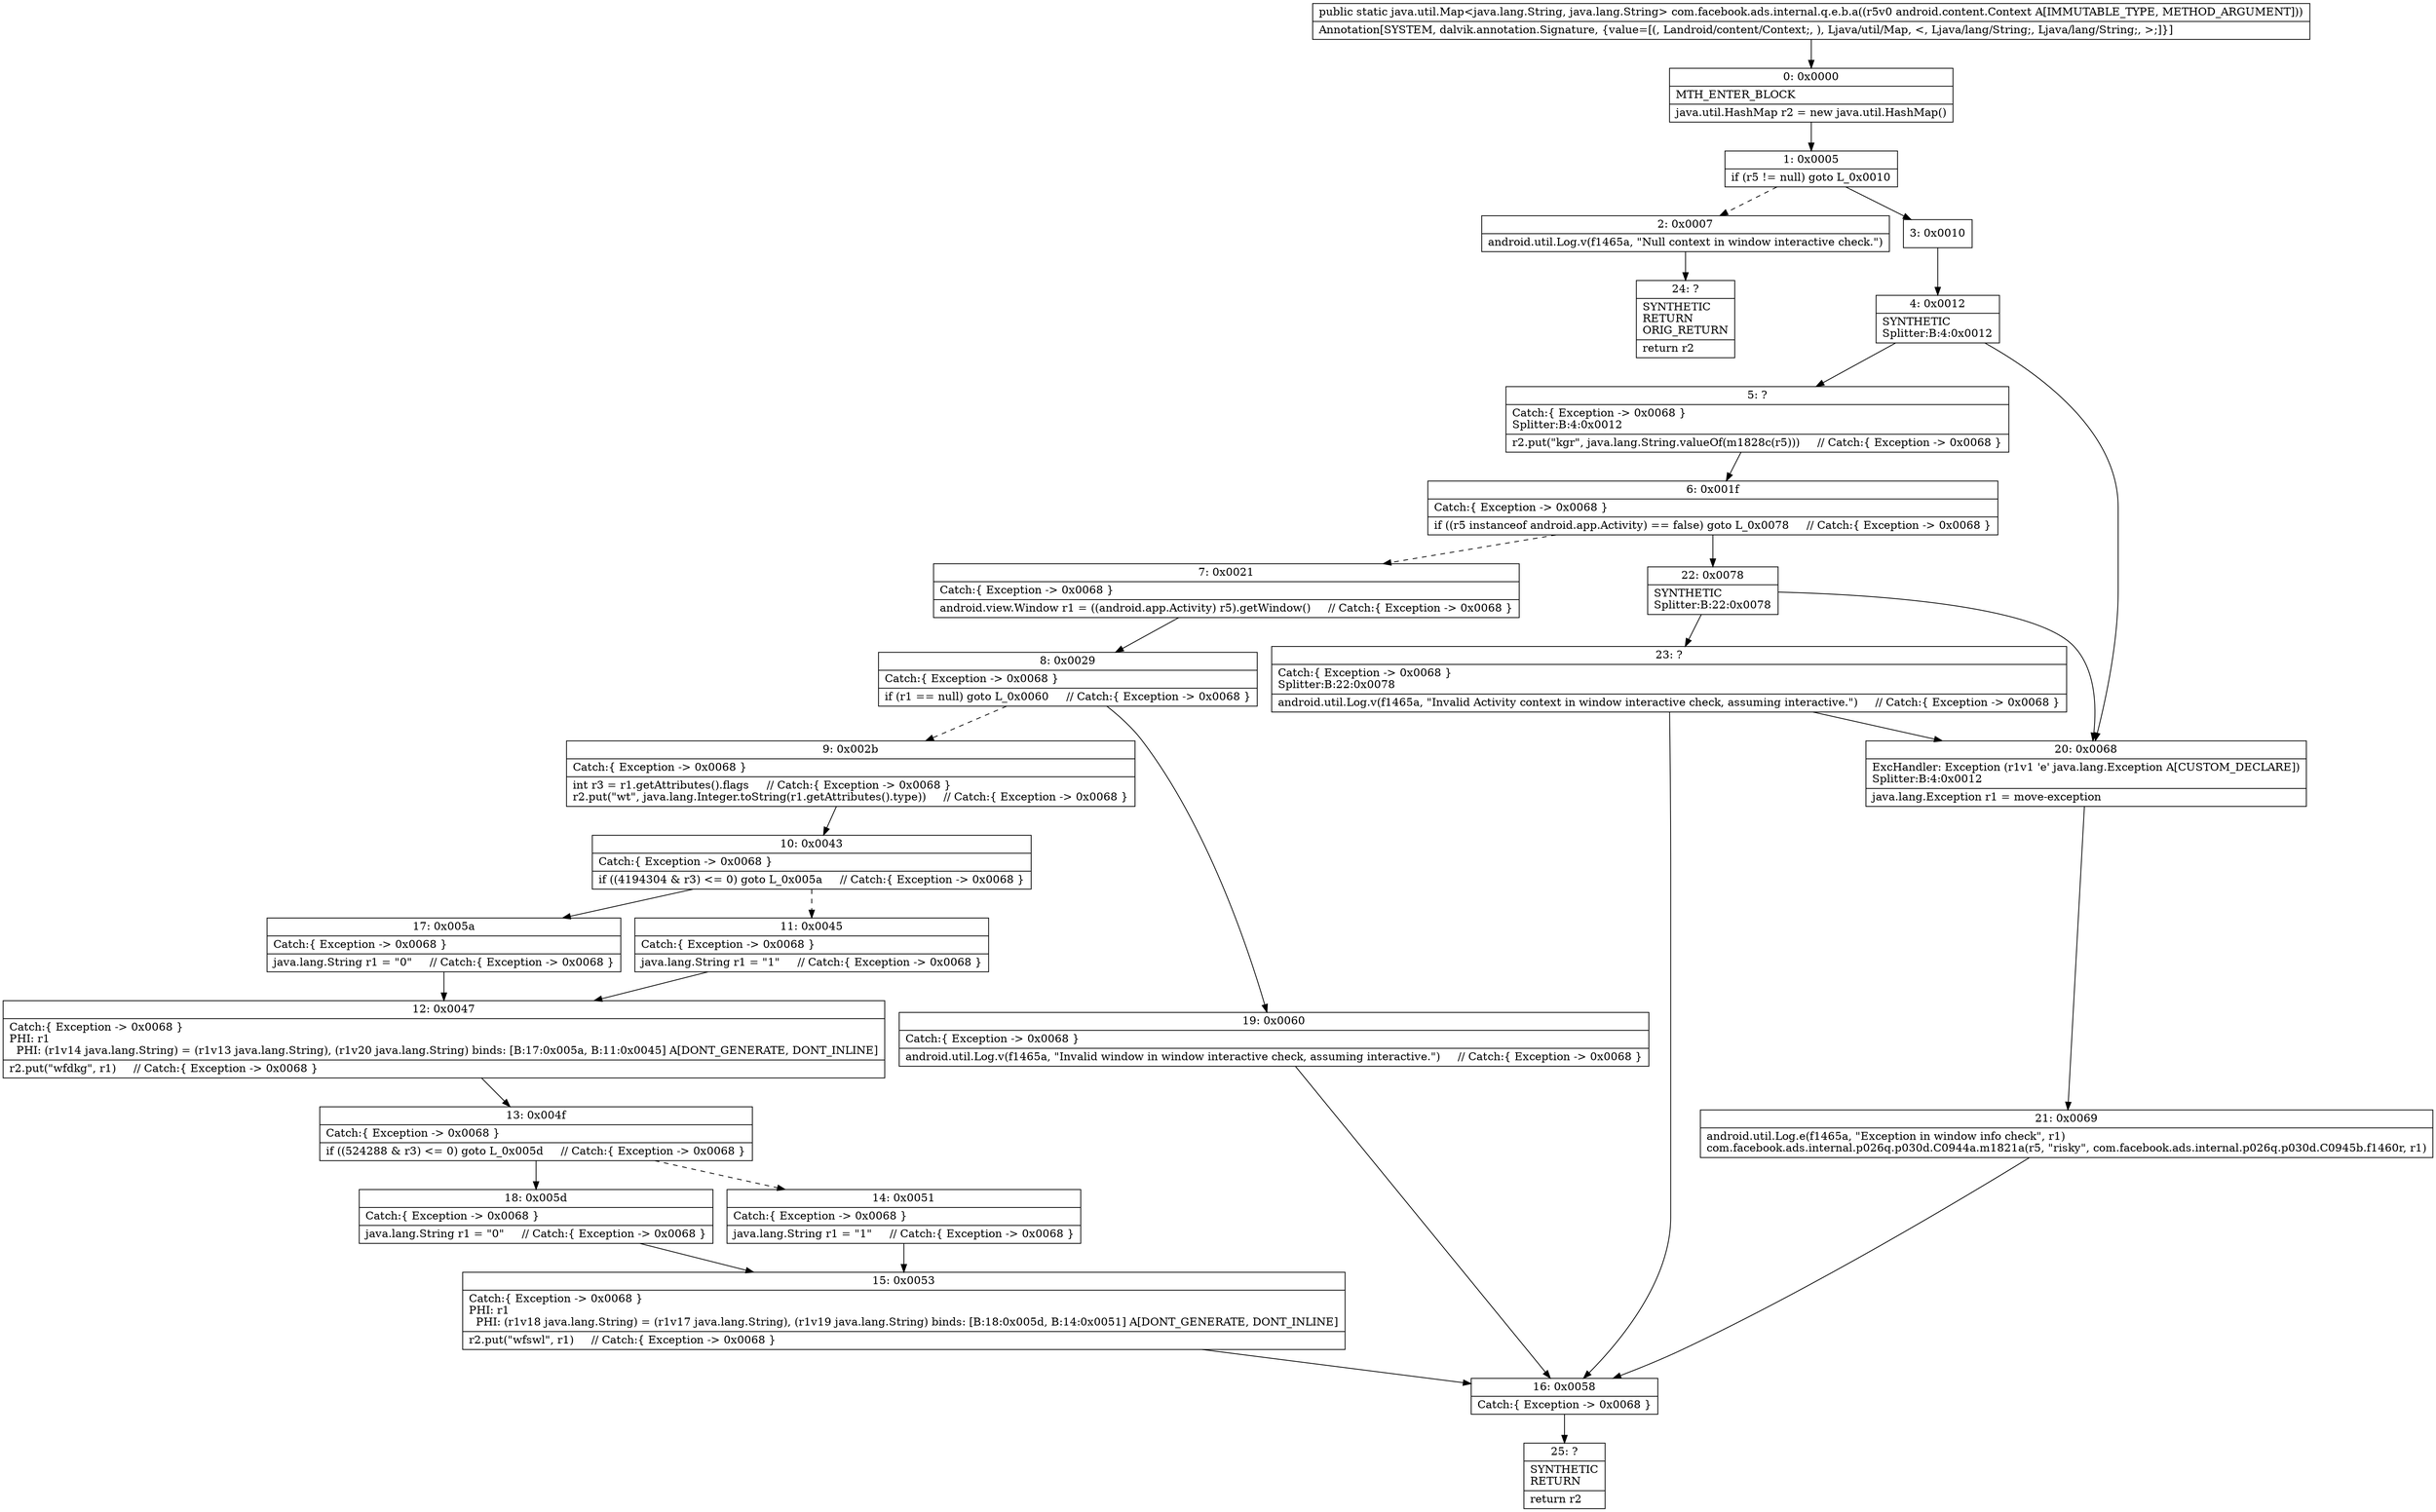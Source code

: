 digraph "CFG forcom.facebook.ads.internal.q.e.b.a(Landroid\/content\/Context;)Ljava\/util\/Map;" {
Node_0 [shape=record,label="{0\:\ 0x0000|MTH_ENTER_BLOCK\l|java.util.HashMap r2 = new java.util.HashMap()\l}"];
Node_1 [shape=record,label="{1\:\ 0x0005|if (r5 != null) goto L_0x0010\l}"];
Node_2 [shape=record,label="{2\:\ 0x0007|android.util.Log.v(f1465a, \"Null context in window interactive check.\")\l}"];
Node_3 [shape=record,label="{3\:\ 0x0010}"];
Node_4 [shape=record,label="{4\:\ 0x0012|SYNTHETIC\lSplitter:B:4:0x0012\l}"];
Node_5 [shape=record,label="{5\:\ ?|Catch:\{ Exception \-\> 0x0068 \}\lSplitter:B:4:0x0012\l|r2.put(\"kgr\", java.lang.String.valueOf(m1828c(r5)))     \/\/ Catch:\{ Exception \-\> 0x0068 \}\l}"];
Node_6 [shape=record,label="{6\:\ 0x001f|Catch:\{ Exception \-\> 0x0068 \}\l|if ((r5 instanceof android.app.Activity) == false) goto L_0x0078     \/\/ Catch:\{ Exception \-\> 0x0068 \}\l}"];
Node_7 [shape=record,label="{7\:\ 0x0021|Catch:\{ Exception \-\> 0x0068 \}\l|android.view.Window r1 = ((android.app.Activity) r5).getWindow()     \/\/ Catch:\{ Exception \-\> 0x0068 \}\l}"];
Node_8 [shape=record,label="{8\:\ 0x0029|Catch:\{ Exception \-\> 0x0068 \}\l|if (r1 == null) goto L_0x0060     \/\/ Catch:\{ Exception \-\> 0x0068 \}\l}"];
Node_9 [shape=record,label="{9\:\ 0x002b|Catch:\{ Exception \-\> 0x0068 \}\l|int r3 = r1.getAttributes().flags     \/\/ Catch:\{ Exception \-\> 0x0068 \}\lr2.put(\"wt\", java.lang.Integer.toString(r1.getAttributes().type))     \/\/ Catch:\{ Exception \-\> 0x0068 \}\l}"];
Node_10 [shape=record,label="{10\:\ 0x0043|Catch:\{ Exception \-\> 0x0068 \}\l|if ((4194304 & r3) \<= 0) goto L_0x005a     \/\/ Catch:\{ Exception \-\> 0x0068 \}\l}"];
Node_11 [shape=record,label="{11\:\ 0x0045|Catch:\{ Exception \-\> 0x0068 \}\l|java.lang.String r1 = \"1\"     \/\/ Catch:\{ Exception \-\> 0x0068 \}\l}"];
Node_12 [shape=record,label="{12\:\ 0x0047|Catch:\{ Exception \-\> 0x0068 \}\lPHI: r1 \l  PHI: (r1v14 java.lang.String) = (r1v13 java.lang.String), (r1v20 java.lang.String) binds: [B:17:0x005a, B:11:0x0045] A[DONT_GENERATE, DONT_INLINE]\l|r2.put(\"wfdkg\", r1)     \/\/ Catch:\{ Exception \-\> 0x0068 \}\l}"];
Node_13 [shape=record,label="{13\:\ 0x004f|Catch:\{ Exception \-\> 0x0068 \}\l|if ((524288 & r3) \<= 0) goto L_0x005d     \/\/ Catch:\{ Exception \-\> 0x0068 \}\l}"];
Node_14 [shape=record,label="{14\:\ 0x0051|Catch:\{ Exception \-\> 0x0068 \}\l|java.lang.String r1 = \"1\"     \/\/ Catch:\{ Exception \-\> 0x0068 \}\l}"];
Node_15 [shape=record,label="{15\:\ 0x0053|Catch:\{ Exception \-\> 0x0068 \}\lPHI: r1 \l  PHI: (r1v18 java.lang.String) = (r1v17 java.lang.String), (r1v19 java.lang.String) binds: [B:18:0x005d, B:14:0x0051] A[DONT_GENERATE, DONT_INLINE]\l|r2.put(\"wfswl\", r1)     \/\/ Catch:\{ Exception \-\> 0x0068 \}\l}"];
Node_16 [shape=record,label="{16\:\ 0x0058|Catch:\{ Exception \-\> 0x0068 \}\l}"];
Node_17 [shape=record,label="{17\:\ 0x005a|Catch:\{ Exception \-\> 0x0068 \}\l|java.lang.String r1 = \"0\"     \/\/ Catch:\{ Exception \-\> 0x0068 \}\l}"];
Node_18 [shape=record,label="{18\:\ 0x005d|Catch:\{ Exception \-\> 0x0068 \}\l|java.lang.String r1 = \"0\"     \/\/ Catch:\{ Exception \-\> 0x0068 \}\l}"];
Node_19 [shape=record,label="{19\:\ 0x0060|Catch:\{ Exception \-\> 0x0068 \}\l|android.util.Log.v(f1465a, \"Invalid window in window interactive check, assuming interactive.\")     \/\/ Catch:\{ Exception \-\> 0x0068 \}\l}"];
Node_20 [shape=record,label="{20\:\ 0x0068|ExcHandler: Exception (r1v1 'e' java.lang.Exception A[CUSTOM_DECLARE])\lSplitter:B:4:0x0012\l|java.lang.Exception r1 = move\-exception\l}"];
Node_21 [shape=record,label="{21\:\ 0x0069|android.util.Log.e(f1465a, \"Exception in window info check\", r1)\lcom.facebook.ads.internal.p026q.p030d.C0944a.m1821a(r5, \"risky\", com.facebook.ads.internal.p026q.p030d.C0945b.f1460r, r1)\l}"];
Node_22 [shape=record,label="{22\:\ 0x0078|SYNTHETIC\lSplitter:B:22:0x0078\l}"];
Node_23 [shape=record,label="{23\:\ ?|Catch:\{ Exception \-\> 0x0068 \}\lSplitter:B:22:0x0078\l|android.util.Log.v(f1465a, \"Invalid Activity context in window interactive check, assuming interactive.\")     \/\/ Catch:\{ Exception \-\> 0x0068 \}\l}"];
Node_24 [shape=record,label="{24\:\ ?|SYNTHETIC\lRETURN\lORIG_RETURN\l|return r2\l}"];
Node_25 [shape=record,label="{25\:\ ?|SYNTHETIC\lRETURN\l|return r2\l}"];
MethodNode[shape=record,label="{public static java.util.Map\<java.lang.String, java.lang.String\> com.facebook.ads.internal.q.e.b.a((r5v0 android.content.Context A[IMMUTABLE_TYPE, METHOD_ARGUMENT]))  | Annotation[SYSTEM, dalvik.annotation.Signature, \{value=[(, Landroid\/content\/Context;, ), Ljava\/util\/Map, \<, Ljava\/lang\/String;, Ljava\/lang\/String;, \>;]\}]\l}"];
MethodNode -> Node_0;
Node_0 -> Node_1;
Node_1 -> Node_2[style=dashed];
Node_1 -> Node_3;
Node_2 -> Node_24;
Node_3 -> Node_4;
Node_4 -> Node_5;
Node_4 -> Node_20;
Node_5 -> Node_6;
Node_6 -> Node_7[style=dashed];
Node_6 -> Node_22;
Node_7 -> Node_8;
Node_8 -> Node_9[style=dashed];
Node_8 -> Node_19;
Node_9 -> Node_10;
Node_10 -> Node_11[style=dashed];
Node_10 -> Node_17;
Node_11 -> Node_12;
Node_12 -> Node_13;
Node_13 -> Node_14[style=dashed];
Node_13 -> Node_18;
Node_14 -> Node_15;
Node_15 -> Node_16;
Node_16 -> Node_25;
Node_17 -> Node_12;
Node_18 -> Node_15;
Node_19 -> Node_16;
Node_20 -> Node_21;
Node_21 -> Node_16;
Node_22 -> Node_23;
Node_22 -> Node_20;
Node_23 -> Node_20;
Node_23 -> Node_16;
}

